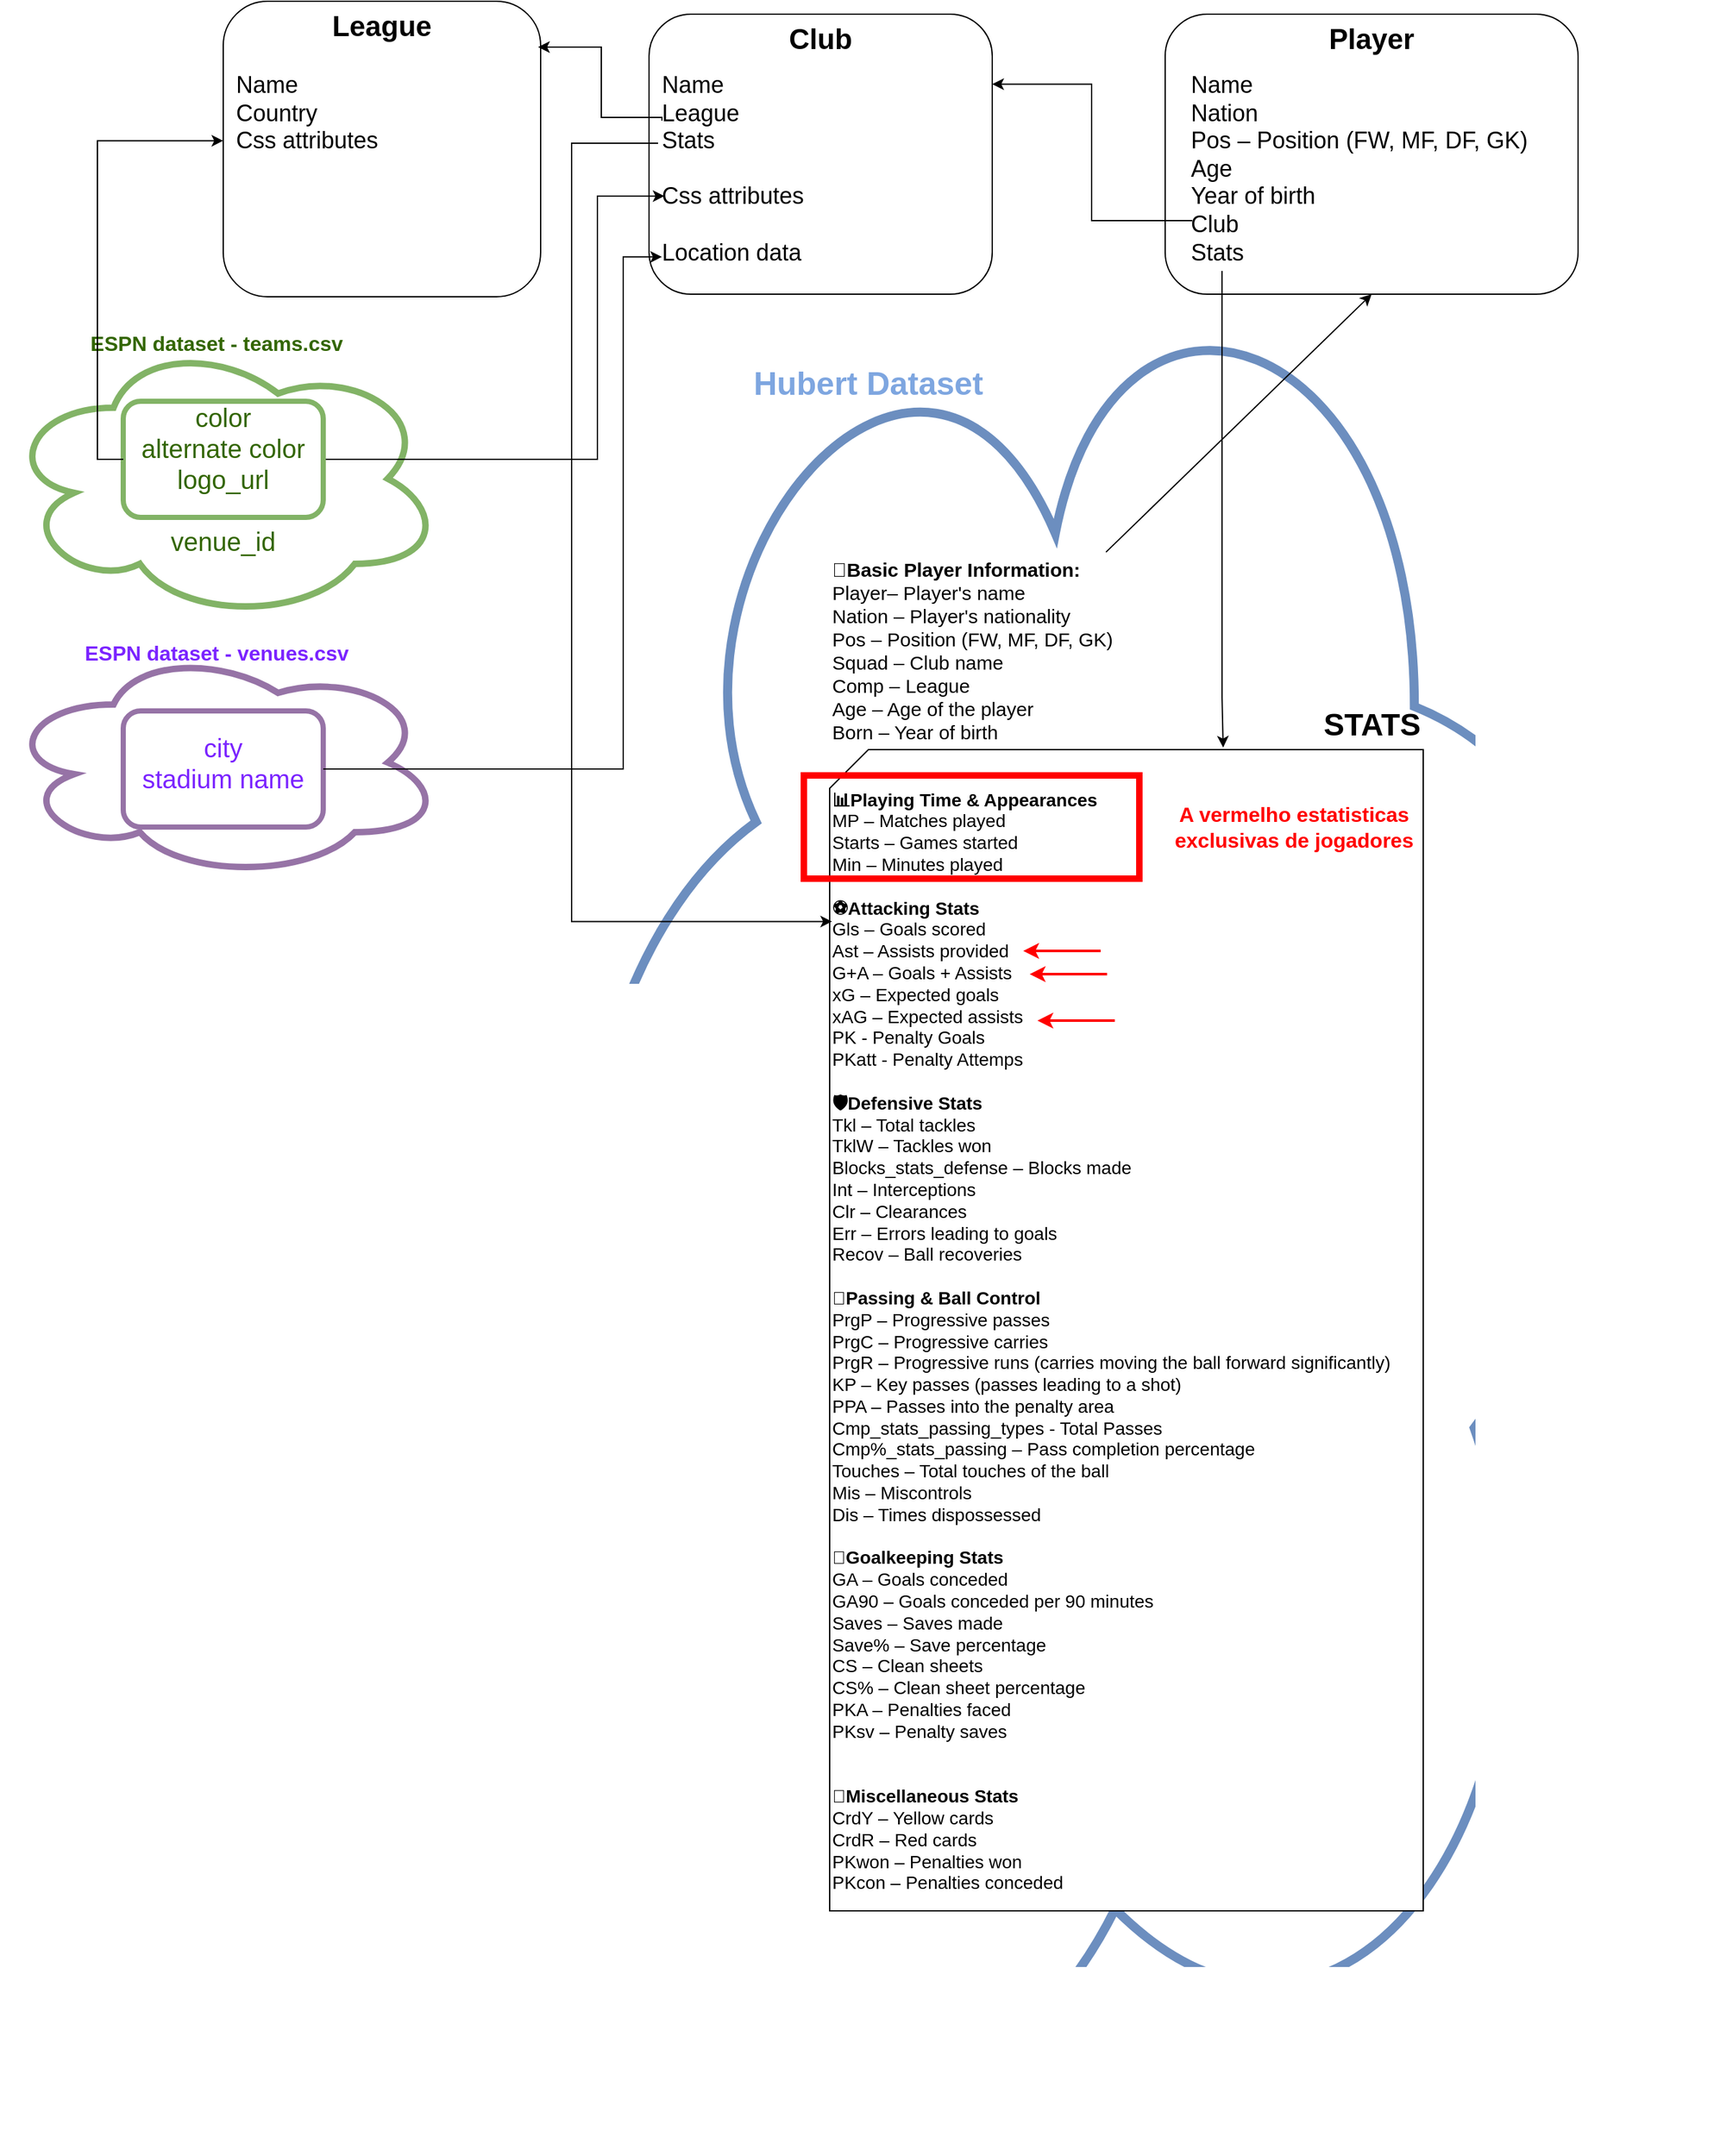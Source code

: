 <mxfile version="26.1.1">
  <diagram name="Página-1" id="Mqi8es8qP3Isqnrl2NOo">
    <mxGraphModel grid="1" page="1" gridSize="10" guides="1" tooltips="1" connect="1" arrows="1" fold="1" pageScale="1" pageWidth="827" pageHeight="1169" math="0" shadow="0">
      <root>
        <mxCell id="0" />
        <mxCell id="1" parent="0" />
        <mxCell id="8C8Kz3gRhh6Y5mMte7SM-25" value="" style="ellipse;shape=cloud;whiteSpace=wrap;html=1;rotation=90;fillColor=none;strokeColor=#6c8ebf;strokeWidth=7;" vertex="1" parent="1">
          <mxGeometry x="-164.37" y="315.63" width="1491.25" height="927.5" as="geometry" />
        </mxCell>
        <mxCell id="8C8Kz3gRhh6Y5mMte7SM-2" value="Club" style="rounded=1;whiteSpace=wrap;html=1;fontSize=22;verticalAlign=top;fontStyle=1" vertex="1" parent="1">
          <mxGeometry x="220" y="-130" width="266" height="217" as="geometry" />
        </mxCell>
        <mxCell id="8C8Kz3gRhh6Y5mMte7SM-3" value="Player" style="rounded=1;whiteSpace=wrap;html=1;fontSize=22;verticalAlign=top;fontStyle=1" vertex="1" parent="1">
          <mxGeometry x="620" y="-130" width="320" height="217" as="geometry" />
        </mxCell>
        <mxCell id="8C8Kz3gRhh6Y5mMte7SM-12" value="&lt;div&gt;&lt;br&gt;&lt;/div&gt;&lt;div&gt;&lt;b&gt;📊Playing Time &amp;amp; Appearances&lt;/b&gt;&lt;/div&gt;&lt;div&gt;MP – Matches played&lt;/div&gt;&lt;div&gt;Starts – Games started&lt;/div&gt;&lt;div&gt;Min – Minutes played&lt;/div&gt;&lt;div&gt;&lt;br&gt;&lt;/div&gt;&lt;div&gt;&lt;b&gt;⚽Attacking Stats&lt;/b&gt;&lt;/div&gt;&lt;div&gt;Gls – Goals scored&lt;/div&gt;&lt;div&gt;Ast – Assists provided&lt;/div&gt;&lt;div&gt;G+A – Goals + Assists&lt;/div&gt;&lt;div&gt;xG – Expected goals&lt;/div&gt;&lt;div&gt;xAG – Expected assists&lt;/div&gt;&lt;div&gt;PK - Penalty Goals&lt;/div&gt;&lt;div&gt;PKatt - Penalty Attemps&lt;/div&gt;&lt;div&gt;&lt;br&gt;&lt;/div&gt;&lt;div&gt;&lt;b&gt;🛡️Defensive Stats&lt;/b&gt;&lt;/div&gt;&lt;div&gt;Tkl – Total tackles&lt;/div&gt;&lt;div&gt;TklW – Tackles won&lt;/div&gt;&lt;div&gt;Blocks_stats_defense – Blocks made&lt;/div&gt;&lt;div&gt;Int – Interceptions&lt;/div&gt;&lt;div&gt;Clr – Clearances&lt;/div&gt;&lt;div&gt;Err – Errors leading to goals&lt;/div&gt;&lt;div&gt;Recov – Ball recoveries&lt;/div&gt;&lt;div&gt;&lt;br&gt;&lt;/div&gt;&lt;div&gt;&lt;b&gt;🎯Passing &amp;amp; Ball Control&lt;/b&gt;&lt;/div&gt;&lt;div&gt;PrgP – Progressive passes&lt;/div&gt;&lt;div&gt;PrgC – Progressive carries&lt;/div&gt;&lt;div&gt;PrgR – Progressive runs (carries moving the ball forward significantly)&lt;/div&gt;&lt;div&gt;KP – Key passes (passes leading to a shot)&lt;/div&gt;&lt;div&gt;PPA – Passes into the penalty area&lt;/div&gt;&lt;div&gt;Cmp_stats_passing_types - Total Passes&lt;/div&gt;&lt;div&gt;Cmp%_stats_passing – Pass completion percentage&lt;/div&gt;&lt;div&gt;Touches – Total touches of the ball&lt;/div&gt;&lt;div&gt;Mis – Miscontrols&lt;/div&gt;&lt;div&gt;Dis – Times dispossessed&lt;/div&gt;&lt;div&gt;&lt;br&gt;&lt;/div&gt;&lt;div&gt;&lt;b&gt;🧤Goalkeeping Stats&lt;/b&gt;&lt;/div&gt;&lt;div&gt;GA – Goals conceded&lt;/div&gt;&lt;div&gt;GA90 – Goals conceded per 90 minutes&lt;/div&gt;&lt;div&gt;Saves – Saves made&lt;/div&gt;&lt;div&gt;Save% – Save percentage&lt;/div&gt;&lt;div&gt;CS – Clean sheets&lt;/div&gt;&lt;div&gt;CS% – Clean sheet percentage&lt;/div&gt;&lt;div&gt;PKA – Penalties faced&lt;/div&gt;&lt;div&gt;PKsv – Penalty saves&lt;/div&gt;&lt;div&gt;&lt;br&gt;&lt;/div&gt;&lt;div&gt;&lt;br&gt;&lt;/div&gt;&lt;div&gt;&lt;b&gt;🚨Miscellaneous Stats&lt;/b&gt;&lt;/div&gt;&lt;div&gt;CrdY – Yellow cards&lt;/div&gt;&lt;div&gt;CrdR – Red cards&lt;/div&gt;&lt;div&gt;PKwon – Penalties won&lt;/div&gt;&lt;div&gt;PKcon – Penalties conceded&amp;nbsp;&lt;/div&gt;" style="shape=card;whiteSpace=wrap;html=1;align=left;fontSize=14;" vertex="1" parent="1">
          <mxGeometry x="360" y="440" width="460" height="900" as="geometry" />
        </mxCell>
        <mxCell id="8C8Kz3gRhh6Y5mMte7SM-13" value="&lt;div style=&quot;forced-color-adjust: none;&quot;&gt;&lt;b style=&quot;forced-color-adjust: none;&quot;&gt;🔹Basic Player Information:&lt;/b&gt;&lt;/div&gt;&lt;div style=&quot;forced-color-adjust: none;&quot;&gt;Player– Player&#39;s name&lt;/div&gt;&lt;div style=&quot;forced-color-adjust: none;&quot;&gt;Nation – Player&#39;s nationality&lt;/div&gt;&lt;div style=&quot;forced-color-adjust: none;&quot;&gt;Pos – Position (FW, MF, DF, GK)&lt;/div&gt;&lt;div style=&quot;forced-color-adjust: none;&quot;&gt;Squad – Club name&lt;/div&gt;&lt;div style=&quot;forced-color-adjust: none;&quot;&gt;Comp – League&lt;/div&gt;&lt;div style=&quot;forced-color-adjust: none;&quot;&gt;Age – Age of the player&lt;/div&gt;&lt;div style=&quot;forced-color-adjust: none;&quot;&gt;Born – Year of birth&lt;/div&gt;&lt;div style=&quot;forced-color-adjust: none;&quot;&gt;&lt;br style=&quot;forced-color-adjust: none; color: rgb(0, 0, 0); font-family: Helvetica; font-style: normal; font-variant-ligatures: normal; font-variant-caps: normal; font-weight: 400; letter-spacing: normal; orphans: 2; text-align: left; text-indent: 0px; text-transform: none; widows: 2; word-spacing: 0px; -webkit-text-stroke-width: 0px; white-space: normal; background-color: rgb(251, 251, 251); text-decoration-thickness: initial; text-decoration-style: initial; text-decoration-color: initial;&quot;&gt;&lt;/div&gt;" style="text;whiteSpace=wrap;html=1;fontSize=15;" vertex="1" parent="1">
          <mxGeometry x="360" y="285" width="230" height="150" as="geometry" />
        </mxCell>
        <mxCell id="8C8Kz3gRhh6Y5mMte7SM-15" value="&lt;h1 style=&quot;margin-top: 0px;&quot;&gt;&lt;span style=&quot;background-color: transparent; color: light-dark(rgb(0, 0, 0), rgb(255, 255, 255));&quot;&gt;STATS&lt;/span&gt;&lt;/h1&gt;" style="text;html=1;whiteSpace=wrap;overflow=hidden;rounded=0;align=right;" vertex="1" parent="1">
          <mxGeometry x="535" y="400" width="285" height="40" as="geometry" />
        </mxCell>
        <mxCell id="8C8Kz3gRhh6Y5mMte7SM-16" value="" style="rounded=0;whiteSpace=wrap;html=1;labelBackgroundColor=none;fillColor=none;strokeColor=#FF0000;strokeWidth=5;" vertex="1" parent="1">
          <mxGeometry x="340" y="460" width="260" height="80" as="geometry" />
        </mxCell>
        <mxCell id="8C8Kz3gRhh6Y5mMte7SM-18" value="" style="endArrow=classic;html=1;rounded=0;strokeColor=#FF0000;strokeWidth=2;" edge="1" parent="1">
          <mxGeometry width="50" height="50" relative="1" as="geometry">
            <mxPoint x="570" y="596" as="sourcePoint" />
            <mxPoint x="510" y="596" as="targetPoint" />
          </mxGeometry>
        </mxCell>
        <mxCell id="8C8Kz3gRhh6Y5mMte7SM-19" value="" style="endArrow=classic;html=1;rounded=0;strokeColor=#FF0000;strokeWidth=2;" edge="1" parent="1">
          <mxGeometry width="50" height="50" relative="1" as="geometry">
            <mxPoint x="575" y="614" as="sourcePoint" />
            <mxPoint x="515" y="614" as="targetPoint" />
          </mxGeometry>
        </mxCell>
        <mxCell id="8C8Kz3gRhh6Y5mMte7SM-20" value="" style="endArrow=classic;html=1;rounded=0;strokeColor=#FF0000;strokeWidth=2;" edge="1" parent="1">
          <mxGeometry width="50" height="50" relative="1" as="geometry">
            <mxPoint x="581" y="650" as="sourcePoint" />
            <mxPoint x="521" y="650" as="targetPoint" />
          </mxGeometry>
        </mxCell>
        <mxCell id="8C8Kz3gRhh6Y5mMte7SM-24" value="A vermelho estatisticas exclusivas de jogadores" style="text;html=1;align=center;verticalAlign=middle;whiteSpace=wrap;rounded=0;fontSize=16;fontColor=#FF0000;fontStyle=1" vertex="1" parent="1">
          <mxGeometry x="620" y="485" width="200" height="30" as="geometry" />
        </mxCell>
        <mxCell id="8C8Kz3gRhh6Y5mMte7SM-26" value="Hubert Dataset" style="text;html=1;align=center;verticalAlign=middle;whiteSpace=wrap;rounded=0;fillColor=none;strokeColor=none;fontStyle=1;fontSize=25;fontColor=#7EA6E0;" vertex="1" parent="1">
          <mxGeometry x="270" y="140" width="240" height="30" as="geometry" />
        </mxCell>
        <mxCell id="8C8Kz3gRhh6Y5mMte7SM-27" value="&lt;div style=&quot;forced-color-adjust: none;&quot;&gt;&lt;span style=&quot;background-color: transparent; color: light-dark(rgb(0, 0, 0), rgb(255, 255, 255));&quot;&gt;Name&lt;/span&gt;&lt;/div&gt;&lt;div style=&quot;forced-color-adjust: none;&quot;&gt;Nation&lt;/div&gt;&lt;div style=&quot;forced-color-adjust: none;&quot;&gt;Pos – Position (FW, MF, DF, GK)&lt;/div&gt;&lt;div style=&quot;forced-color-adjust: none;&quot;&gt;&lt;span style=&quot;background-color: transparent; color: light-dark(rgb(0, 0, 0), rgb(255, 255, 255));&quot;&gt;Age&lt;/span&gt;&lt;/div&gt;&lt;div style=&quot;forced-color-adjust: none;&quot;&gt;Year of birth&lt;/div&gt;&lt;div style=&quot;forced-color-adjust: none;&quot;&gt;&lt;div&gt;Club&lt;/div&gt;&lt;div&gt;Stats&lt;/div&gt;&lt;/div&gt;" style="text;whiteSpace=wrap;html=1;fontSize=18;spacing=0;spacingBottom=4;" vertex="1" parent="1">
          <mxGeometry x="640" y="-90" width="290" height="160" as="geometry" />
        </mxCell>
        <mxCell id="8C8Kz3gRhh6Y5mMte7SM-28" value="" style="endArrow=classic;html=1;rounded=0;entryX=0.5;entryY=1;entryDx=0;entryDy=0;exitX=0.931;exitY=0.013;exitDx=0;exitDy=0;exitPerimeter=0;" edge="1" parent="1" source="8C8Kz3gRhh6Y5mMte7SM-13" target="8C8Kz3gRhh6Y5mMte7SM-3">
          <mxGeometry width="50" height="50" relative="1" as="geometry">
            <mxPoint x="470" y="160" as="sourcePoint" />
            <mxPoint x="520" y="110" as="targetPoint" />
          </mxGeometry>
        </mxCell>
        <mxCell id="8C8Kz3gRhh6Y5mMte7SM-29" value="&lt;div style=&quot;forced-color-adjust: none;&quot;&gt;&lt;span style=&quot;background-color: transparent; color: light-dark(rgb(0, 0, 0), rgb(255, 255, 255));&quot;&gt;Name&lt;/span&gt;&lt;/div&gt;&lt;div style=&quot;forced-color-adjust: none;&quot;&gt;League&lt;/div&gt;&lt;div style=&quot;forced-color-adjust: none;&quot;&gt;Stats&lt;/div&gt;&lt;div style=&quot;forced-color-adjust: none;&quot;&gt;&lt;br&gt;Css attributes&lt;/div&gt;&lt;div style=&quot;forced-color-adjust: none;&quot;&gt;&lt;br&gt;&lt;/div&gt;&lt;div style=&quot;forced-color-adjust: none;&quot;&gt;Location data&lt;/div&gt;" style="text;whiteSpace=wrap;html=1;fontSize=18;spacing=0;spacingBottom=4;" vertex="1" parent="1">
          <mxGeometry x="230" y="-90" width="248" height="170" as="geometry" />
        </mxCell>
        <mxCell id="8C8Kz3gRhh6Y5mMte7SM-31" value="League" style="rounded=1;whiteSpace=wrap;html=1;fontSize=22;verticalAlign=top;fontStyle=1" vertex="1" parent="1">
          <mxGeometry x="-110" y="-140" width="246" height="229" as="geometry" />
        </mxCell>
        <mxCell id="8C8Kz3gRhh6Y5mMte7SM-32" value="&lt;div style=&quot;forced-color-adjust: none;&quot;&gt;&lt;span style=&quot;background-color: transparent; color: light-dark(rgb(0, 0, 0), rgb(255, 255, 255));&quot;&gt;Name&lt;/span&gt;&lt;/div&gt;&lt;div style=&quot;forced-color-adjust: none;&quot;&gt;Country&lt;/div&gt;&lt;div style=&quot;forced-color-adjust: none;&quot;&gt;Css attributes&lt;/div&gt;" style="text;whiteSpace=wrap;html=1;fontSize=18;spacing=0;spacingBottom=4;" vertex="1" parent="1">
          <mxGeometry x="-100" y="-90" width="248" height="179" as="geometry" />
        </mxCell>
        <mxCell id="8C8Kz3gRhh6Y5mMte7SM-33" style="edgeStyle=orthogonalEdgeStyle;rounded=0;orthogonalLoop=1;jettySize=auto;html=1;entryX=0.992;entryY=0.155;entryDx=0;entryDy=0;entryPerimeter=0;exitX=0;exitY=0.25;exitDx=0;exitDy=0;" edge="1" parent="1" source="8C8Kz3gRhh6Y5mMte7SM-29" target="8C8Kz3gRhh6Y5mMte7SM-31">
          <mxGeometry relative="1" as="geometry">
            <Array as="points">
              <mxPoint x="230" y="-50" />
              <mxPoint x="183" y="-50" />
              <mxPoint x="183" y="-104" />
            </Array>
          </mxGeometry>
        </mxCell>
        <mxCell id="8C8Kz3gRhh6Y5mMte7SM-34" style="edgeStyle=orthogonalEdgeStyle;rounded=0;orthogonalLoop=1;jettySize=auto;html=1;entryX=1;entryY=0.25;entryDx=0;entryDy=0;" edge="1" parent="1" target="8C8Kz3gRhh6Y5mMte7SM-2">
          <mxGeometry relative="1" as="geometry">
            <mxPoint x="640" y="30" as="sourcePoint" />
            <Array as="points">
              <mxPoint x="641" y="30" />
              <mxPoint x="563" y="30" />
              <mxPoint x="563" y="-76" />
            </Array>
          </mxGeometry>
        </mxCell>
        <mxCell id="8C8Kz3gRhh6Y5mMte7SM-35" style="edgeStyle=orthogonalEdgeStyle;rounded=0;orthogonalLoop=1;jettySize=auto;html=1;entryX=0.456;entryY=0.96;entryDx=0;entryDy=0;exitX=0.083;exitY=0.994;exitDx=0;exitDy=0;exitPerimeter=0;entryPerimeter=0;" edge="1" parent="1" source="8C8Kz3gRhh6Y5mMte7SM-27" target="8C8Kz3gRhh6Y5mMte7SM-15">
          <mxGeometry relative="1" as="geometry">
            <Array as="points">
              <mxPoint x="664" y="400" />
            </Array>
          </mxGeometry>
        </mxCell>
        <mxCell id="8C8Kz3gRhh6Y5mMte7SM-37" style="edgeStyle=orthogonalEdgeStyle;rounded=0;orthogonalLoop=1;jettySize=auto;html=1;entryX=0.004;entryY=0.148;entryDx=0;entryDy=0;entryPerimeter=0;exitX=-0.012;exitY=0.353;exitDx=0;exitDy=0;exitPerimeter=0;" edge="1" parent="1" source="8C8Kz3gRhh6Y5mMte7SM-29" target="8C8Kz3gRhh6Y5mMte7SM-12">
          <mxGeometry relative="1" as="geometry">
            <Array as="points">
              <mxPoint x="160" y="-30" />
              <mxPoint x="160" y="573" />
            </Array>
          </mxGeometry>
        </mxCell>
        <mxCell id="8C8Kz3gRhh6Y5mMte7SM-39" value="color&lt;div&gt;alternate color&lt;/div&gt;&lt;div&gt;logo_url&lt;/div&gt;&lt;div&gt;&lt;br&gt;venue_id&lt;/div&gt;" style="ellipse;shape=cloud;whiteSpace=wrap;html=1;fillColor=none;strokeColor=#82b366;strokeWidth=5;align=center;fontStyle=0;fontSize=20;fontColor=#336600;" vertex="1" parent="1">
          <mxGeometry x="-280" y="120" width="340" height="220" as="geometry" />
        </mxCell>
        <mxCell id="8C8Kz3gRhh6Y5mMte7SM-40" value="ESPN dataset - teams.csv" style="text;html=1;align=center;verticalAlign=middle;whiteSpace=wrap;rounded=0;fontStyle=1;fontSize=16;fontColor=#336600;" vertex="1" parent="1">
          <mxGeometry x="-230" y="110" width="230" height="30" as="geometry" />
        </mxCell>
        <mxCell id="8C8Kz3gRhh6Y5mMte7SM-42" style="edgeStyle=orthogonalEdgeStyle;rounded=0;orthogonalLoop=1;jettySize=auto;html=1;entryX=0.008;entryY=0.594;entryDx=0;entryDy=0;entryPerimeter=0;" edge="1" parent="1" source="8C8Kz3gRhh6Y5mMte7SM-41" target="8C8Kz3gRhh6Y5mMte7SM-29">
          <mxGeometry relative="1" as="geometry">
            <Array as="points">
              <mxPoint x="180" y="215" />
              <mxPoint x="180" y="11" />
            </Array>
          </mxGeometry>
        </mxCell>
        <mxCell id="8C8Kz3gRhh6Y5mMte7SM-41" value="" style="rounded=1;whiteSpace=wrap;html=1;fillColor=none;strokeColor=#82b366;strokeWidth=4;" vertex="1" parent="1">
          <mxGeometry x="-187.5" y="170" width="155" height="90" as="geometry" />
        </mxCell>
        <mxCell id="8C8Kz3gRhh6Y5mMte7SM-43" style="edgeStyle=orthogonalEdgeStyle;rounded=0;orthogonalLoop=1;jettySize=auto;html=1;exitX=0;exitY=0.5;exitDx=0;exitDy=0;entryX=0;entryY=0.472;entryDx=0;entryDy=0;entryPerimeter=0;" edge="1" parent="1" source="8C8Kz3gRhh6Y5mMte7SM-41" target="8C8Kz3gRhh6Y5mMte7SM-31">
          <mxGeometry relative="1" as="geometry" />
        </mxCell>
        <mxCell id="8C8Kz3gRhh6Y5mMte7SM-44" value="&lt;div&gt;city&lt;/div&gt;&lt;div&gt;stadium name&lt;/div&gt;" style="ellipse;shape=cloud;whiteSpace=wrap;html=1;fillColor=none;strokeColor=#9673a6;strokeWidth=5;align=center;fontStyle=0;fontSize=20;fontColor=#7B24FF;" vertex="1" parent="1">
          <mxGeometry x="-280" y="360" width="340" height="180" as="geometry" />
        </mxCell>
        <mxCell id="8C8Kz3gRhh6Y5mMte7SM-45" value="ESPN dataset - venues.csv" style="text;html=1;align=center;verticalAlign=middle;whiteSpace=wrap;rounded=0;fontStyle=1;fontSize=16;fontColor=#7B24FF;" vertex="1" parent="1">
          <mxGeometry x="-230" y="350" width="230" height="30" as="geometry" />
        </mxCell>
        <mxCell id="8C8Kz3gRhh6Y5mMte7SM-46" value="" style="rounded=1;whiteSpace=wrap;html=1;fillColor=none;strokeColor=#9673a6;strokeWidth=4;fontColor=#7B24FF;" vertex="1" parent="1">
          <mxGeometry x="-187.5" y="410" width="155" height="90" as="geometry" />
        </mxCell>
        <mxCell id="8C8Kz3gRhh6Y5mMte7SM-47" style="edgeStyle=orthogonalEdgeStyle;rounded=0;orthogonalLoop=1;jettySize=auto;html=1;entryX=0;entryY=0.871;entryDx=0;entryDy=0;entryPerimeter=0;" edge="1" parent="1" source="8C8Kz3gRhh6Y5mMte7SM-46" target="8C8Kz3gRhh6Y5mMte7SM-29">
          <mxGeometry relative="1" as="geometry">
            <Array as="points">
              <mxPoint x="200" y="455" />
              <mxPoint x="200" y="58" />
            </Array>
          </mxGeometry>
        </mxCell>
      </root>
    </mxGraphModel>
  </diagram>
</mxfile>
